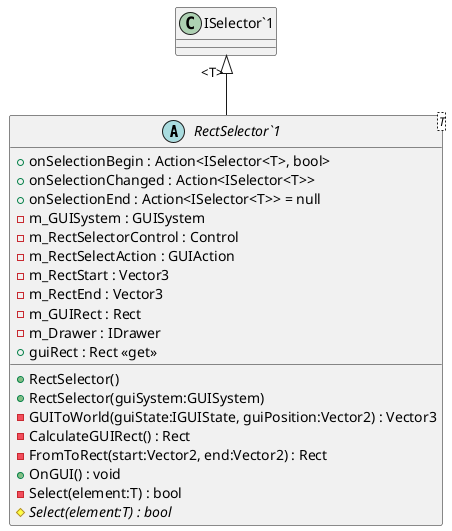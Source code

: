 @startuml
abstract class "RectSelector`1"<T> {
    + onSelectionBegin : Action<ISelector<T>, bool>
    + onSelectionChanged : Action<ISelector<T>>
    + onSelectionEnd : Action<ISelector<T>> = null
    - m_GUISystem : GUISystem
    - m_RectSelectorControl : Control
    - m_RectSelectAction : GUIAction
    - m_RectStart : Vector3
    - m_RectEnd : Vector3
    - m_GUIRect : Rect
    - m_Drawer : IDrawer
    + guiRect : Rect <<get>>
    + RectSelector()
    + RectSelector(guiSystem:GUISystem)
    - GUIToWorld(guiState:IGUIState, guiPosition:Vector2) : Vector3
    - CalculateGUIRect() : Rect
    - FromToRect(start:Vector2, end:Vector2) : Rect
    + OnGUI() : void
    - Select(element:T) : bool
    # {abstract} Select(element:T) : bool
}
"ISelector`1" "<T>" <|-- "RectSelector`1"
@enduml
